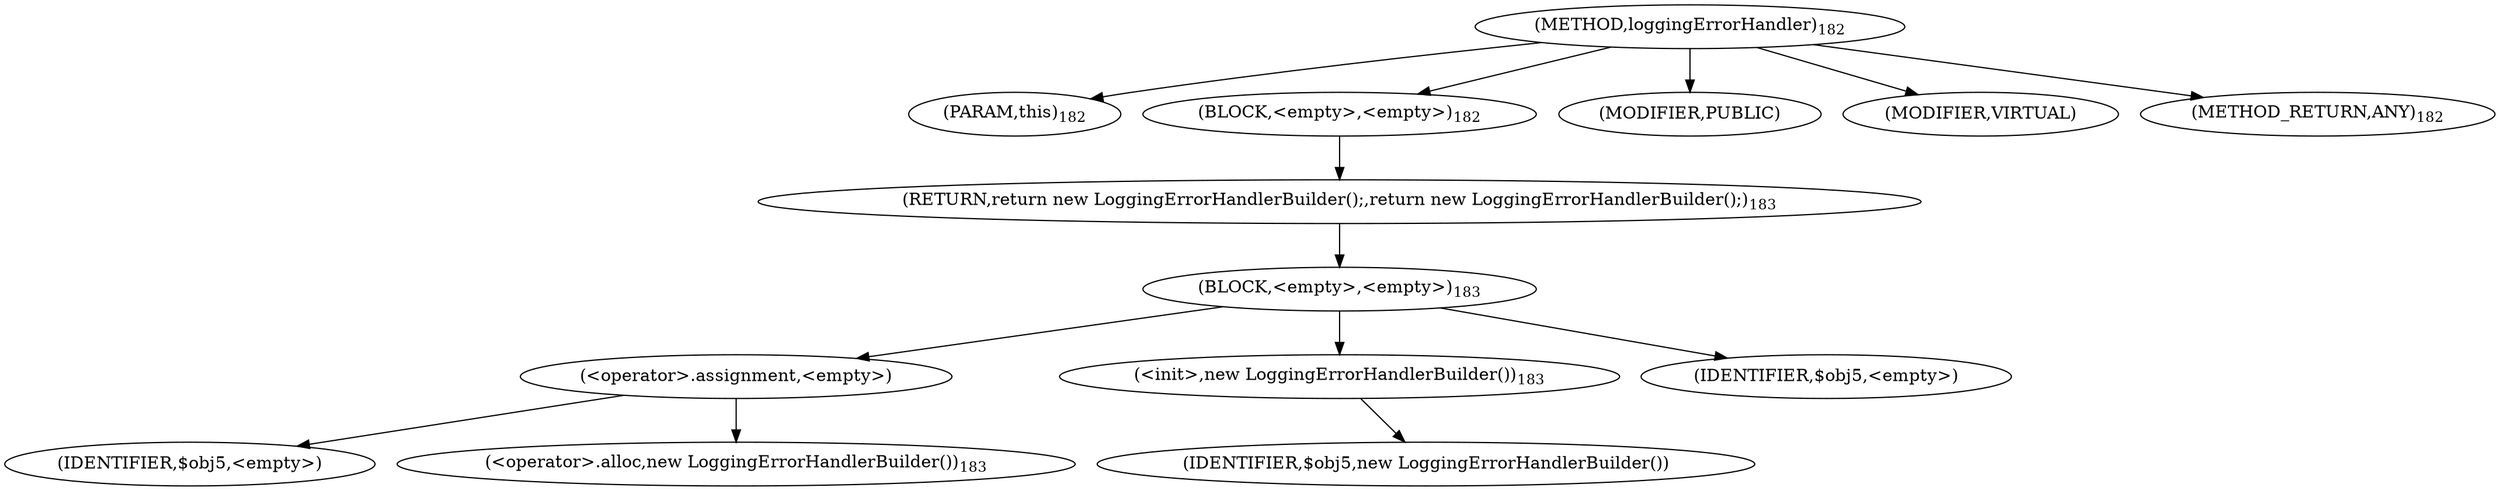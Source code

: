 digraph "loggingErrorHandler" {  
"363" [label = <(METHOD,loggingErrorHandler)<SUB>182</SUB>> ]
"364" [label = <(PARAM,this)<SUB>182</SUB>> ]
"365" [label = <(BLOCK,&lt;empty&gt;,&lt;empty&gt;)<SUB>182</SUB>> ]
"366" [label = <(RETURN,return new LoggingErrorHandlerBuilder();,return new LoggingErrorHandlerBuilder();)<SUB>183</SUB>> ]
"367" [label = <(BLOCK,&lt;empty&gt;,&lt;empty&gt;)<SUB>183</SUB>> ]
"368" [label = <(&lt;operator&gt;.assignment,&lt;empty&gt;)> ]
"369" [label = <(IDENTIFIER,$obj5,&lt;empty&gt;)> ]
"370" [label = <(&lt;operator&gt;.alloc,new LoggingErrorHandlerBuilder())<SUB>183</SUB>> ]
"371" [label = <(&lt;init&gt;,new LoggingErrorHandlerBuilder())<SUB>183</SUB>> ]
"372" [label = <(IDENTIFIER,$obj5,new LoggingErrorHandlerBuilder())> ]
"373" [label = <(IDENTIFIER,$obj5,&lt;empty&gt;)> ]
"374" [label = <(MODIFIER,PUBLIC)> ]
"375" [label = <(MODIFIER,VIRTUAL)> ]
"376" [label = <(METHOD_RETURN,ANY)<SUB>182</SUB>> ]
  "363" -> "364" 
  "363" -> "365" 
  "363" -> "374" 
  "363" -> "375" 
  "363" -> "376" 
  "365" -> "366" 
  "366" -> "367" 
  "367" -> "368" 
  "367" -> "371" 
  "367" -> "373" 
  "368" -> "369" 
  "368" -> "370" 
  "371" -> "372" 
}
